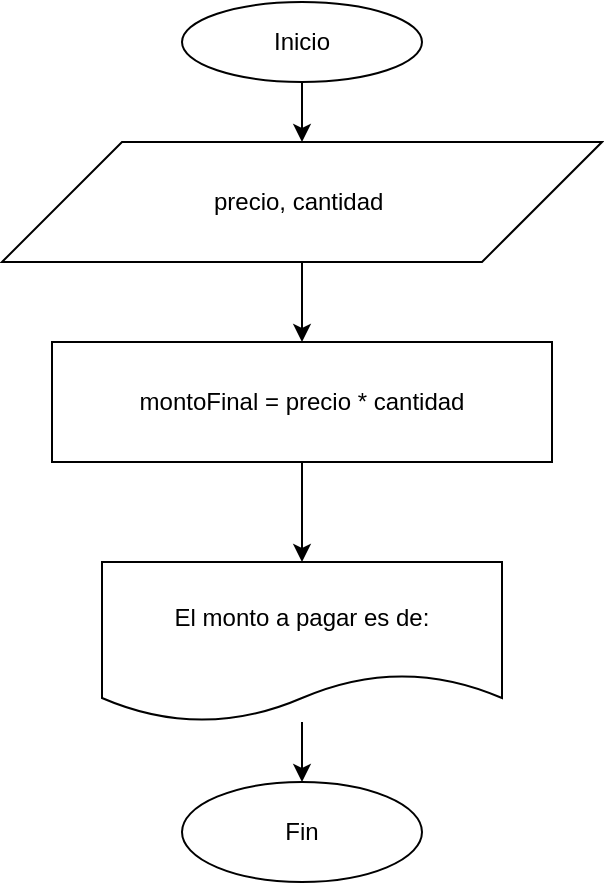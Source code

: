 <mxfile version="12.2.4" pages="1"><diagram id="aarKa02pYbkLcdLFYThr" name="Page-1"><mxGraphModel dx="437" dy="421" grid="1" gridSize="10" guides="1" tooltips="1" connect="1" arrows="1" fold="1" page="1" pageScale="1" pageWidth="850" pageHeight="1100" math="0" shadow="0"><root><mxCell id="0"/><mxCell id="1" parent="0"/><mxCell id="4" value="" style="edgeStyle=orthogonalEdgeStyle;rounded=0;orthogonalLoop=1;jettySize=auto;html=1;" parent="1" source="2" target="3" edge="1"><mxGeometry relative="1" as="geometry"/></mxCell><mxCell id="2" value="Inicio" style="ellipse;whiteSpace=wrap;html=1;" parent="1" vertex="1"><mxGeometry x="320" width="120" height="40" as="geometry"/></mxCell><mxCell id="6" value="" style="edgeStyle=orthogonalEdgeStyle;rounded=0;orthogonalLoop=1;jettySize=auto;html=1;" parent="1" source="3" target="5" edge="1"><mxGeometry relative="1" as="geometry"/></mxCell><mxCell id="3" value="precio, cantidad&amp;nbsp;" style="shape=parallelogram;perimeter=parallelogramPerimeter;whiteSpace=wrap;html=1;" parent="1" vertex="1"><mxGeometry x="230" y="70" width="300" height="60" as="geometry"/></mxCell><mxCell id="8" value="" style="edgeStyle=orthogonalEdgeStyle;rounded=0;orthogonalLoop=1;jettySize=auto;html=1;" parent="1" source="5" target="7" edge="1"><mxGeometry relative="1" as="geometry"/></mxCell><mxCell id="5" value="montoFinal = precio * cantidad" style="rounded=0;whiteSpace=wrap;html=1;" parent="1" vertex="1"><mxGeometry x="255" y="170" width="250" height="60" as="geometry"/></mxCell><mxCell id="10" value="" style="edgeStyle=orthogonalEdgeStyle;rounded=0;orthogonalLoop=1;jettySize=auto;html=1;" parent="1" source="7" target="9" edge="1"><mxGeometry relative="1" as="geometry"/></mxCell><mxCell id="7" value="El monto a pagar es de:" style="shape=document;whiteSpace=wrap;html=1;boundedLbl=1;" parent="1" vertex="1"><mxGeometry x="280" y="280" width="200" height="80" as="geometry"/></mxCell><mxCell id="9" value="Fin" style="ellipse;whiteSpace=wrap;html=1;" parent="1" vertex="1"><mxGeometry x="320" y="390" width="120" height="50" as="geometry"/></mxCell></root></mxGraphModel></diagram></mxfile>